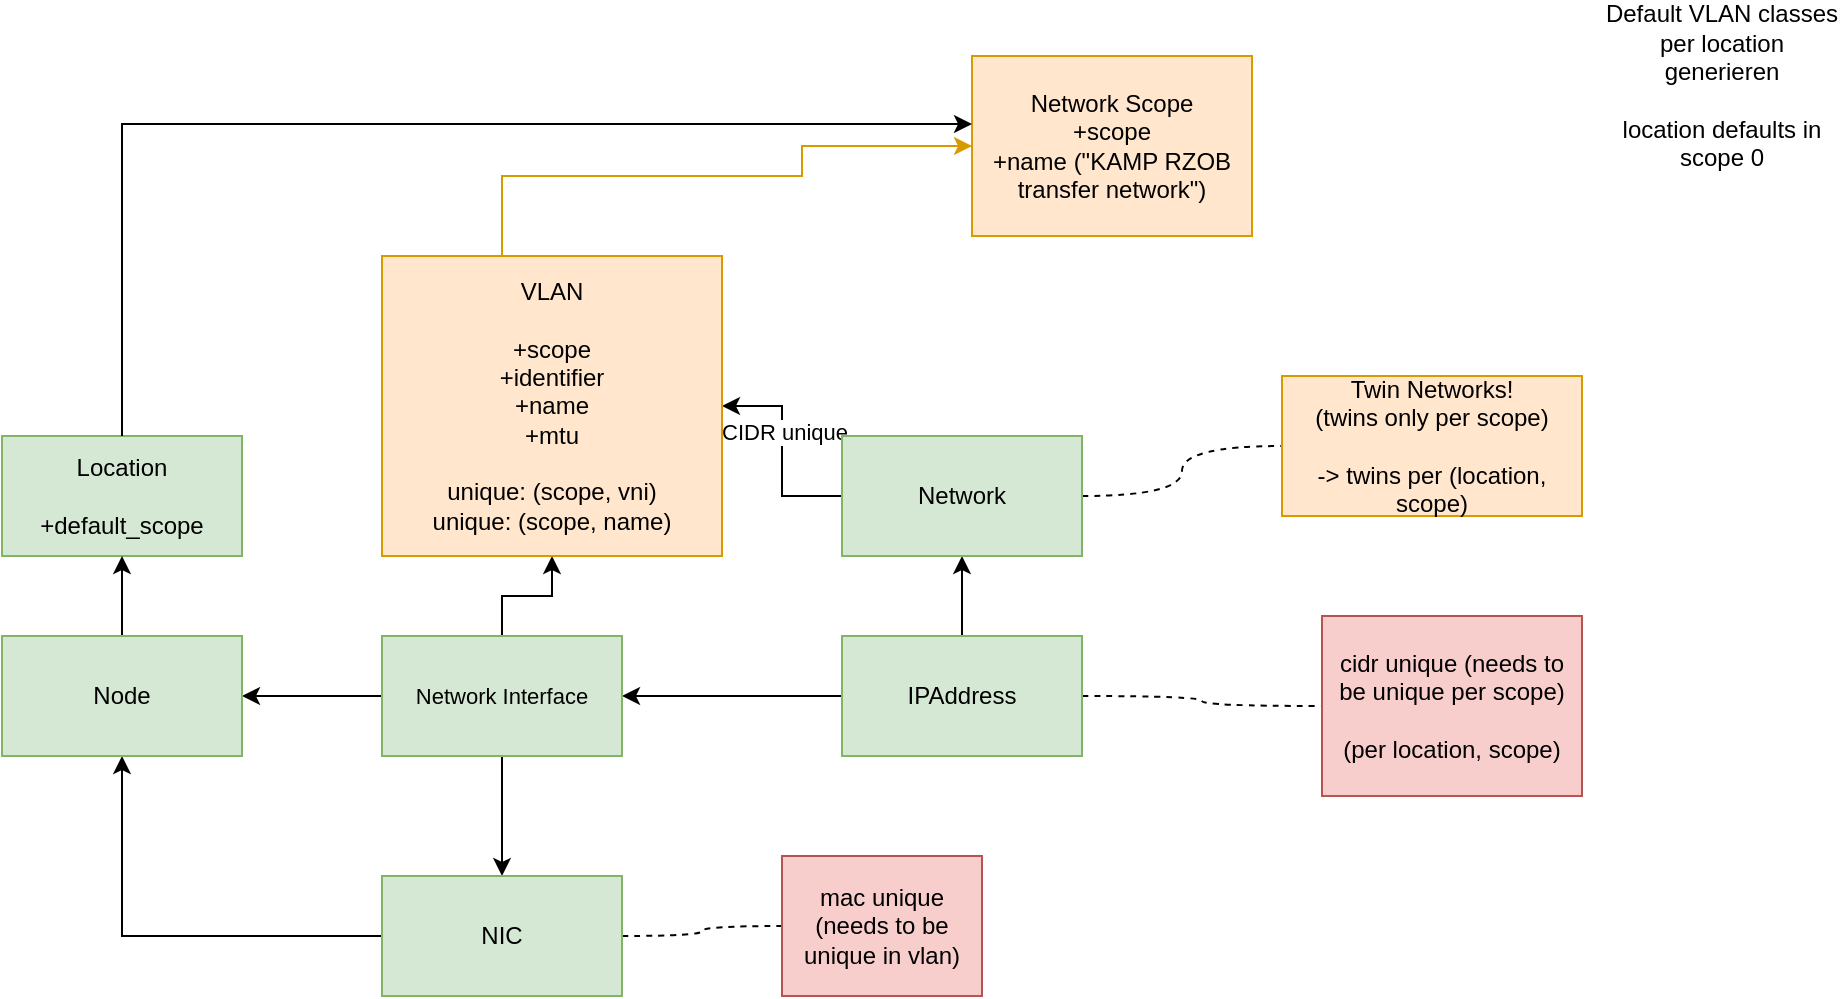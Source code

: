<mxfile version="24.2.5" type="github">
  <diagram name="Page-1" id="YrxWSmafftgYPT-aqoJe">
    <mxGraphModel dx="1815" dy="659" grid="1" gridSize="10" guides="1" tooltips="1" connect="1" arrows="1" fold="1" page="1" pageScale="1" pageWidth="850" pageHeight="1100" math="0" shadow="0">
      <root>
        <mxCell id="0" />
        <mxCell id="1" parent="0" />
        <mxCell id="p68cn_H9XPpTB8cuw9Vn-6" style="edgeStyle=orthogonalEdgeStyle;rounded=0;orthogonalLoop=1;jettySize=auto;html=1;" parent="1" source="p68cn_H9XPpTB8cuw9Vn-1" target="p68cn_H9XPpTB8cuw9Vn-2" edge="1">
          <mxGeometry relative="1" as="geometry" />
        </mxCell>
        <mxCell id="p68cn_H9XPpTB8cuw9Vn-22" style="edgeStyle=orthogonalEdgeStyle;rounded=0;orthogonalLoop=1;jettySize=auto;html=1;exitX=0.5;exitY=0;exitDx=0;exitDy=0;" parent="1" source="p68cn_H9XPpTB8cuw9Vn-1" target="p68cn_H9XPpTB8cuw9Vn-7" edge="1">
          <mxGeometry relative="1" as="geometry" />
        </mxCell>
        <mxCell id="p68cn_H9XPpTB8cuw9Vn-24" style="edgeStyle=orthogonalEdgeStyle;rounded=0;orthogonalLoop=1;jettySize=auto;html=1;exitX=1;exitY=0.5;exitDx=0;exitDy=0;dashed=1;endArrow=none;endFill=0;curved=1;" parent="1" source="p68cn_H9XPpTB8cuw9Vn-1" target="p68cn_H9XPpTB8cuw9Vn-23" edge="1">
          <mxGeometry relative="1" as="geometry" />
        </mxCell>
        <mxCell id="p68cn_H9XPpTB8cuw9Vn-1" value="IPAddress" style="rounded=0;whiteSpace=wrap;html=1;fillColor=#d5e8d4;strokeColor=#82b366;" parent="1" vertex="1">
          <mxGeometry x="360" y="370" width="120" height="60" as="geometry" />
        </mxCell>
        <mxCell id="p68cn_H9XPpTB8cuw9Vn-5" style="edgeStyle=orthogonalEdgeStyle;rounded=0;orthogonalLoop=1;jettySize=auto;html=1;exitX=0.5;exitY=1;exitDx=0;exitDy=0;" parent="1" source="p68cn_H9XPpTB8cuw9Vn-2" target="p68cn_H9XPpTB8cuw9Vn-3" edge="1">
          <mxGeometry relative="1" as="geometry" />
        </mxCell>
        <mxCell id="p68cn_H9XPpTB8cuw9Vn-12" style="edgeStyle=orthogonalEdgeStyle;rounded=0;orthogonalLoop=1;jettySize=auto;html=1;exitX=0.5;exitY=0;exitDx=0;exitDy=0;" parent="1" source="p68cn_H9XPpTB8cuw9Vn-2" target="p68cn_H9XPpTB8cuw9Vn-9" edge="1">
          <mxGeometry relative="1" as="geometry" />
        </mxCell>
        <mxCell id="p68cn_H9XPpTB8cuw9Vn-26" style="edgeStyle=orthogonalEdgeStyle;rounded=0;orthogonalLoop=1;jettySize=auto;html=1;exitX=0;exitY=0.5;exitDx=0;exitDy=0;" parent="1" source="p68cn_H9XPpTB8cuw9Vn-2" target="p68cn_H9XPpTB8cuw9Vn-25" edge="1">
          <mxGeometry relative="1" as="geometry" />
        </mxCell>
        <mxCell id="p68cn_H9XPpTB8cuw9Vn-2" value="Network Interface" style="rounded=0;whiteSpace=wrap;html=1;fillColor=#d5e8d4;strokeColor=#82b366;fontSize=11;" parent="1" vertex="1">
          <mxGeometry x="130" y="370" width="120" height="60" as="geometry" />
        </mxCell>
        <mxCell id="p68cn_H9XPpTB8cuw9Vn-27" style="edgeStyle=orthogonalEdgeStyle;rounded=0;orthogonalLoop=1;jettySize=auto;html=1;exitX=0;exitY=0.5;exitDx=0;exitDy=0;" parent="1" source="p68cn_H9XPpTB8cuw9Vn-3" target="p68cn_H9XPpTB8cuw9Vn-25" edge="1">
          <mxGeometry relative="1" as="geometry" />
        </mxCell>
        <mxCell id="p68cn_H9XPpTB8cuw9Vn-29" style="edgeStyle=orthogonalEdgeStyle;rounded=0;orthogonalLoop=1;jettySize=auto;html=1;exitX=1;exitY=0.5;exitDx=0;exitDy=0;curved=1;dashed=1;endArrow=none;endFill=0;" parent="1" source="p68cn_H9XPpTB8cuw9Vn-3" target="p68cn_H9XPpTB8cuw9Vn-28" edge="1">
          <mxGeometry relative="1" as="geometry" />
        </mxCell>
        <mxCell id="p68cn_H9XPpTB8cuw9Vn-3" value="NIC" style="rounded=0;whiteSpace=wrap;html=1;fillColor=#d5e8d4;strokeColor=#82b366;" parent="1" vertex="1">
          <mxGeometry x="130" y="490" width="120" height="60" as="geometry" />
        </mxCell>
        <mxCell id="p68cn_H9XPpTB8cuw9Vn-11" style="edgeStyle=orthogonalEdgeStyle;rounded=0;orthogonalLoop=1;jettySize=auto;html=1;exitX=0;exitY=0.5;exitDx=0;exitDy=0;" parent="1" source="p68cn_H9XPpTB8cuw9Vn-7" target="p68cn_H9XPpTB8cuw9Vn-9" edge="1">
          <mxGeometry relative="1" as="geometry" />
        </mxCell>
        <mxCell id="p68cn_H9XPpTB8cuw9Vn-18" value="CIDR unique" style="edgeLabel;html=1;align=center;verticalAlign=middle;resizable=0;points=[];" parent="p68cn_H9XPpTB8cuw9Vn-11" vertex="1" connectable="0">
          <mxGeometry x="0.182" y="-1" relative="1" as="geometry">
            <mxPoint as="offset" />
          </mxGeometry>
        </mxCell>
        <mxCell id="p68cn_H9XPpTB8cuw9Vn-21" style="edgeStyle=orthogonalEdgeStyle;rounded=0;orthogonalLoop=1;jettySize=auto;html=1;exitX=1;exitY=0.5;exitDx=0;exitDy=0;strokeColor=default;curved=1;dashed=1;endArrow=none;endFill=0;" parent="1" source="p68cn_H9XPpTB8cuw9Vn-7" target="p68cn_H9XPpTB8cuw9Vn-19" edge="1">
          <mxGeometry relative="1" as="geometry" />
        </mxCell>
        <mxCell id="p68cn_H9XPpTB8cuw9Vn-7" value="Network" style="rounded=0;whiteSpace=wrap;html=1;fillColor=#d5e8d4;strokeColor=#82b366;" parent="1" vertex="1">
          <mxGeometry x="360" y="270" width="120" height="60" as="geometry" />
        </mxCell>
        <mxCell id="p68cn_H9XPpTB8cuw9Vn-9" value="&lt;div&gt;VLAN&lt;br&gt;&lt;/div&gt;&lt;div&gt;&lt;br&gt;&lt;/div&gt;&lt;div&gt;+scope&lt;/div&gt;&lt;div&gt;+identifier&lt;/div&gt;&lt;div&gt;+name&lt;/div&gt;&lt;div&gt;+mtu&lt;br&gt;&lt;/div&gt;&lt;div&gt;&lt;br&gt;&lt;/div&gt;&lt;div&gt;unique: (scope, vni)&lt;/div&gt;&lt;div&gt;unique: (scope, name)&lt;br&gt;&lt;/div&gt;" style="rounded=0;whiteSpace=wrap;html=1;fillColor=#ffe6cc;strokeColor=#d79b00;" parent="1" vertex="1">
          <mxGeometry x="130" y="180" width="170" height="150" as="geometry" />
        </mxCell>
        <mxCell id="p68cn_H9XPpTB8cuw9Vn-37" style="edgeStyle=orthogonalEdgeStyle;rounded=0;orthogonalLoop=1;jettySize=auto;html=1;fillColor=#ffe6cc;strokeColor=#d79b00;" parent="1" source="p68cn_H9XPpTB8cuw9Vn-9" target="p68cn_H9XPpTB8cuw9Vn-36" edge="1">
          <mxGeometry relative="1" as="geometry">
            <mxPoint x="250" y="155" as="sourcePoint" />
            <Array as="points">
              <mxPoint x="190" y="140" />
              <mxPoint x="340" y="140" />
              <mxPoint x="340" y="125" />
            </Array>
          </mxGeometry>
        </mxCell>
        <mxCell id="p68cn_H9XPpTB8cuw9Vn-15" value="&lt;div&gt;Location&lt;/div&gt;&lt;div&gt;&lt;br&gt;&lt;/div&gt;&lt;div&gt;+default_scope&lt;br&gt;&lt;/div&gt;" style="rounded=0;whiteSpace=wrap;html=1;fillColor=#d5e8d4;strokeColor=#82b366;" parent="1" vertex="1">
          <mxGeometry x="-60" y="270" width="120" height="60" as="geometry" />
        </mxCell>
        <mxCell id="p68cn_H9XPpTB8cuw9Vn-19" value="&lt;div&gt;Twin Networks!&lt;/div&gt;&lt;div&gt;(twins only per scope)&lt;br&gt;&lt;/div&gt;&lt;div&gt;&lt;br&gt;&lt;/div&gt;&lt;div&gt;-&amp;gt; twins per (location, scope)&lt;br&gt;&lt;/div&gt;" style="text;html=1;align=center;verticalAlign=middle;whiteSpace=wrap;rounded=0;fillColor=#ffe6cc;strokeColor=#d79b00;" parent="1" vertex="1">
          <mxGeometry x="580" y="240" width="150" height="70" as="geometry" />
        </mxCell>
        <mxCell id="p68cn_H9XPpTB8cuw9Vn-23" value="&lt;div&gt;cidr unique (needs to be unique per scope)&lt;/div&gt;&lt;div&gt;&lt;br&gt;&lt;/div&gt;&lt;div&gt;(per location, scope)&lt;br&gt;&lt;/div&gt;" style="text;html=1;align=center;verticalAlign=middle;whiteSpace=wrap;rounded=0;fillColor=#f8cecc;strokeColor=#b85450;" parent="1" vertex="1">
          <mxGeometry x="600" y="360" width="130" height="90" as="geometry" />
        </mxCell>
        <mxCell id="p68cn_H9XPpTB8cuw9Vn-38" style="edgeStyle=orthogonalEdgeStyle;rounded=0;orthogonalLoop=1;jettySize=auto;html=1;exitX=0.5;exitY=0;exitDx=0;exitDy=0;" parent="1" source="p68cn_H9XPpTB8cuw9Vn-25" target="p68cn_H9XPpTB8cuw9Vn-15" edge="1">
          <mxGeometry relative="1" as="geometry" />
        </mxCell>
        <mxCell id="p68cn_H9XPpTB8cuw9Vn-25" value="Node" style="rounded=0;whiteSpace=wrap;html=1;fillColor=#d5e8d4;strokeColor=#82b366;" parent="1" vertex="1">
          <mxGeometry x="-60" y="370" width="120" height="60" as="geometry" />
        </mxCell>
        <mxCell id="p68cn_H9XPpTB8cuw9Vn-28" value="&lt;div&gt;mac unique&lt;/div&gt;&lt;div&gt;(needs to be unique in vlan)&lt;br&gt;&lt;/div&gt;" style="text;html=1;align=center;verticalAlign=middle;whiteSpace=wrap;rounded=0;fillColor=#f8cecc;strokeColor=#b85450;" parent="1" vertex="1">
          <mxGeometry x="330" y="480" width="100" height="70" as="geometry" />
        </mxCell>
        <mxCell id="p68cn_H9XPpTB8cuw9Vn-35" value="&lt;div&gt;Default VLAN classes per location generieren&lt;/div&gt;&lt;div&gt;&lt;br&gt;&lt;/div&gt;&lt;div&gt;location defaults in scope 0&lt;br&gt;&lt;/div&gt;" style="text;html=1;align=center;verticalAlign=middle;whiteSpace=wrap;rounded=0;" parent="1" vertex="1">
          <mxGeometry x="740" y="60" width="120" height="70" as="geometry" />
        </mxCell>
        <mxCell id="p68cn_H9XPpTB8cuw9Vn-36" value="&lt;div&gt;Network Scope&lt;/div&gt;&lt;div&gt;+scope&lt;/div&gt;&lt;div&gt;+name (&quot;KAMP RZOB transfer network&quot;)&lt;br&gt;&lt;/div&gt;" style="rounded=0;whiteSpace=wrap;html=1;fillColor=#ffe6cc;strokeColor=#d79b00;" parent="1" vertex="1">
          <mxGeometry x="425" y="80" width="140" height="90" as="geometry" />
        </mxCell>
        <mxCell id="p68cn_H9XPpTB8cuw9Vn-39" style="edgeStyle=orthogonalEdgeStyle;rounded=0;orthogonalLoop=1;jettySize=auto;html=1;exitX=0.5;exitY=0;exitDx=0;exitDy=0;entryX=0;entryY=0.378;entryDx=0;entryDy=0;entryPerimeter=0;" parent="1" source="p68cn_H9XPpTB8cuw9Vn-15" target="p68cn_H9XPpTB8cuw9Vn-36" edge="1">
          <mxGeometry relative="1" as="geometry" />
        </mxCell>
      </root>
    </mxGraphModel>
  </diagram>
</mxfile>
